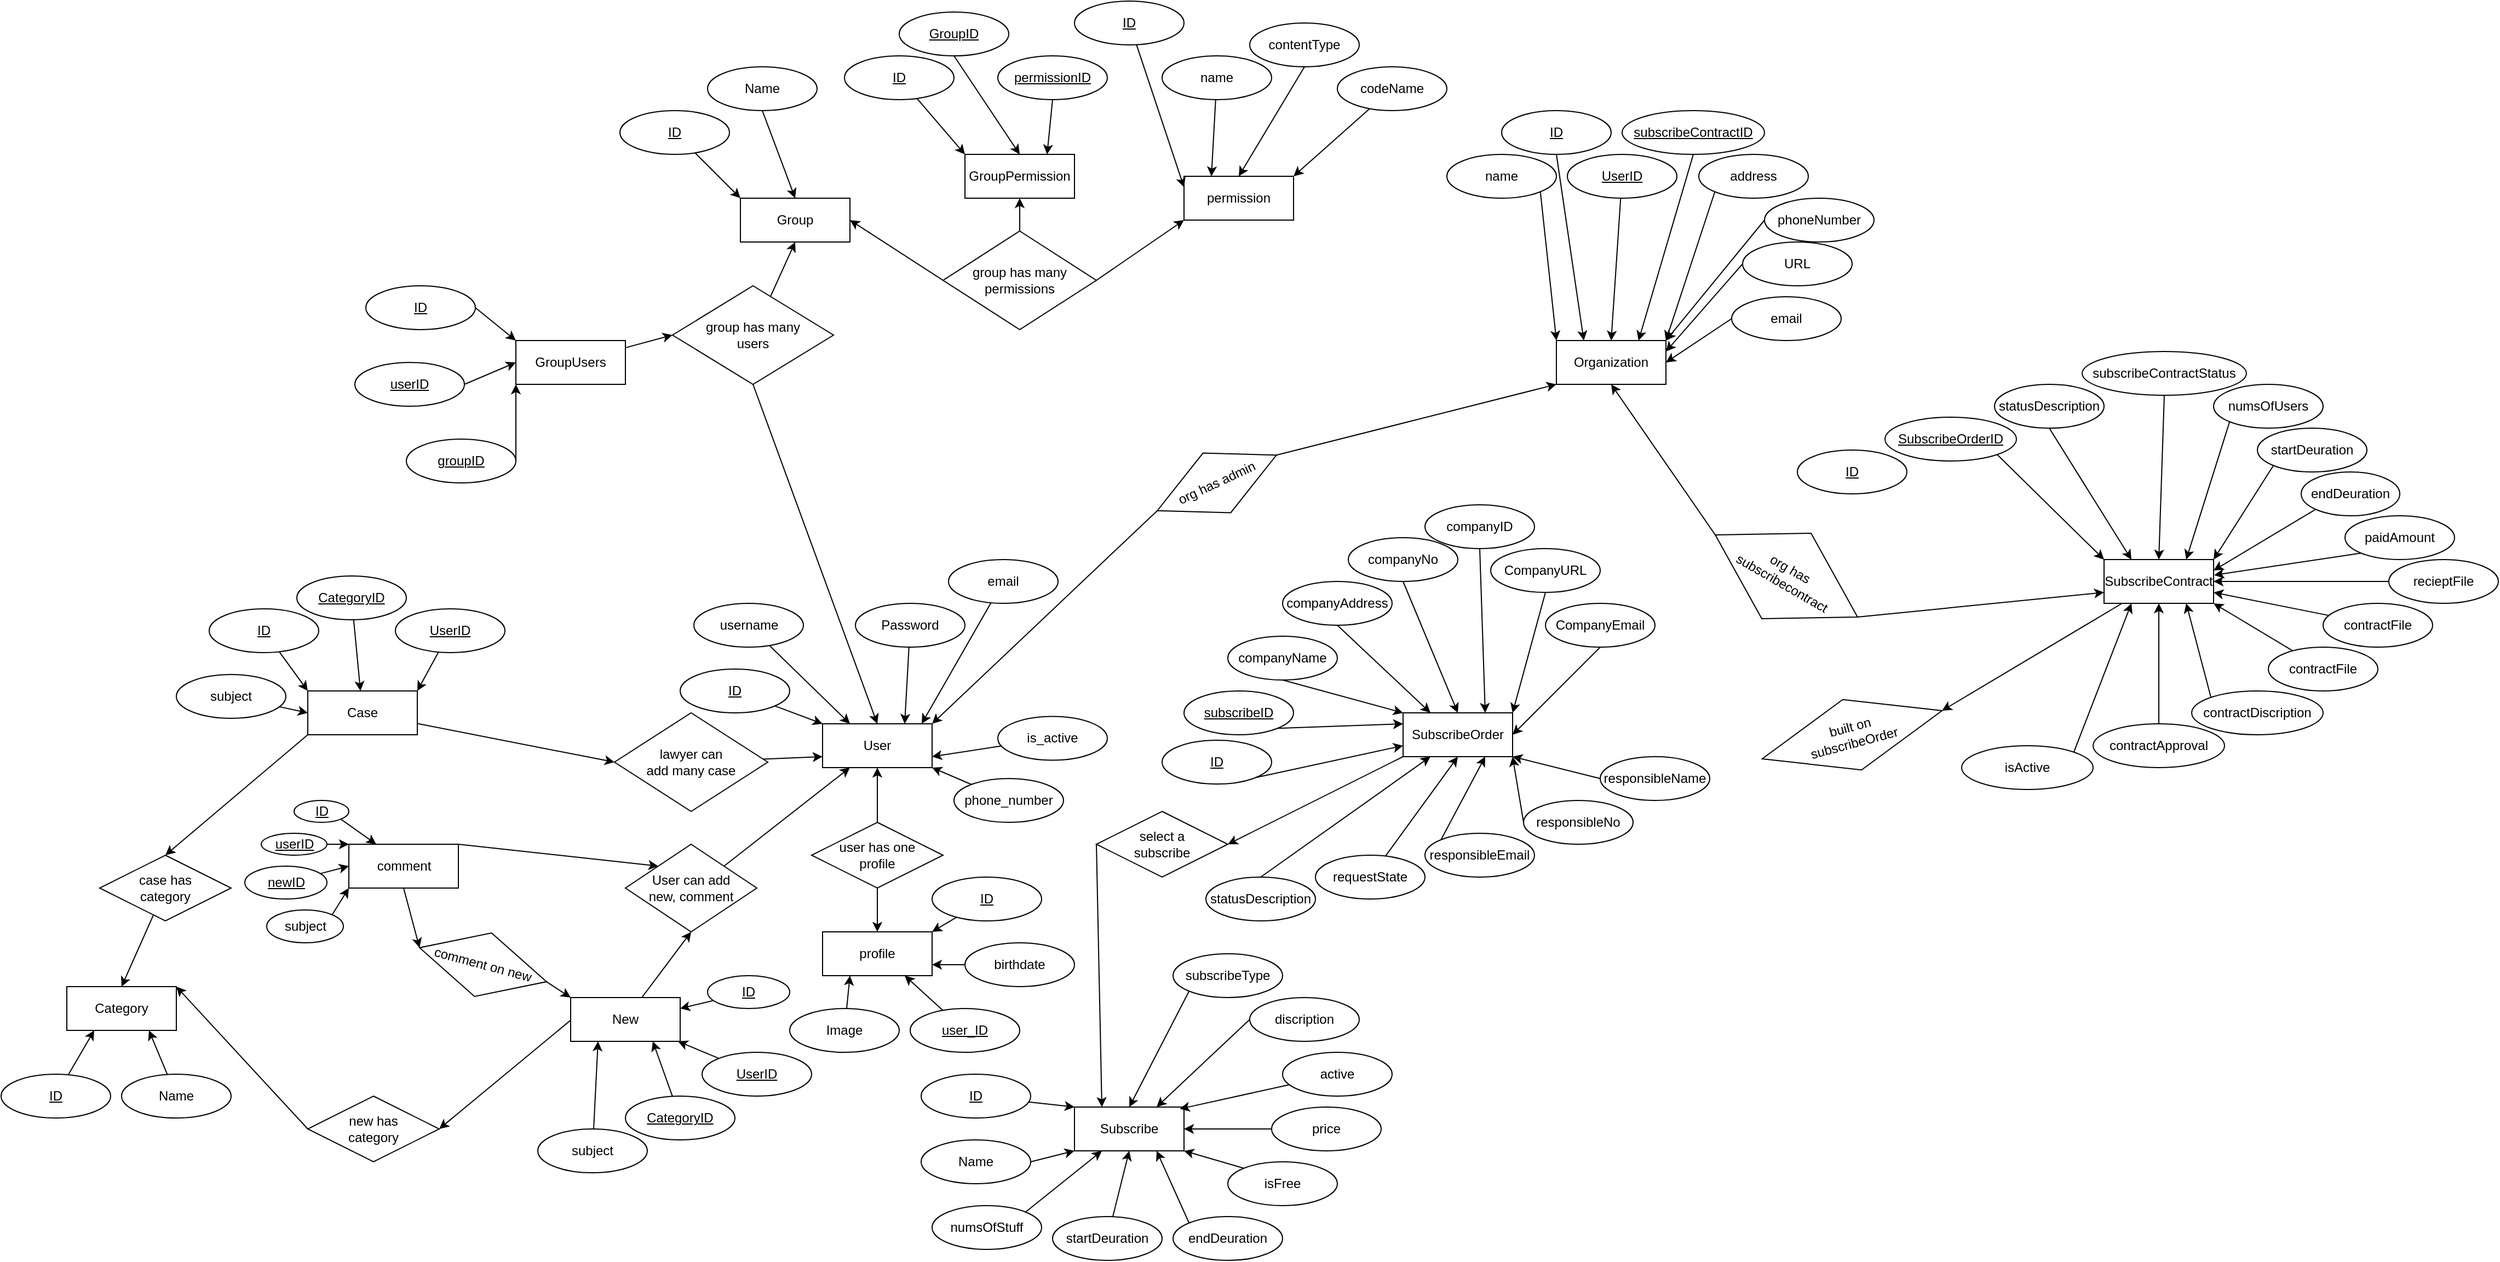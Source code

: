 <mxfile>
    <diagram id="m4U1splTIUGJi3qpmaLP" name="Page-1">
        <mxGraphModel dx="1080" dy="1290" grid="1" gridSize="10" guides="1" tooltips="1" connect="1" arrows="1" fold="1" page="1" pageScale="1" pageWidth="850" pageHeight="1100" math="0" shadow="0">
            <root>
                <mxCell id="0"/>
                <mxCell id="1" parent="0"/>
                <mxCell id="2" value="User" style="whiteSpace=wrap;html=1;align=center;" parent="1" vertex="1">
                    <mxGeometry x="210" y="290" width="100" height="40" as="geometry"/>
                </mxCell>
                <mxCell id="4" style="edgeStyle=none;html=1;entryX=0;entryY=0;entryDx=0;entryDy=0;" parent="1" source="3" target="2" edge="1">
                    <mxGeometry relative="1" as="geometry"/>
                </mxCell>
                <mxCell id="3" value="ID" style="ellipse;whiteSpace=wrap;html=1;align=center;fontStyle=4;" parent="1" vertex="1">
                    <mxGeometry x="80" y="240" width="100" height="40" as="geometry"/>
                </mxCell>
                <mxCell id="6" style="edgeStyle=none;html=1;entryX=0.25;entryY=0;entryDx=0;entryDy=0;" parent="1" source="5" target="2" edge="1">
                    <mxGeometry relative="1" as="geometry"/>
                </mxCell>
                <mxCell id="5" value="username" style="ellipse;whiteSpace=wrap;html=1;align=center;" parent="1" vertex="1">
                    <mxGeometry x="92.5" y="180" width="100" height="40" as="geometry"/>
                </mxCell>
                <mxCell id="8" style="edgeStyle=none;html=1;entryX=0.75;entryY=0;entryDx=0;entryDy=0;" parent="1" source="7" target="2" edge="1">
                    <mxGeometry relative="1" as="geometry"/>
                </mxCell>
                <mxCell id="7" value="Password" style="ellipse;whiteSpace=wrap;html=1;align=center;" parent="1" vertex="1">
                    <mxGeometry x="240" y="180" width="100" height="40" as="geometry"/>
                </mxCell>
                <mxCell id="10" style="edgeStyle=none;html=1;entryX=0.905;entryY=-0.001;entryDx=0;entryDy=0;entryPerimeter=0;" parent="1" source="9" target="2" edge="1">
                    <mxGeometry relative="1" as="geometry"/>
                </mxCell>
                <mxCell id="9" value="email" style="ellipse;whiteSpace=wrap;html=1;align=center;" parent="1" vertex="1">
                    <mxGeometry x="325" y="140" width="100" height="40" as="geometry"/>
                </mxCell>
                <mxCell id="12" style="edgeStyle=none;html=1;entryX=1;entryY=0.75;entryDx=0;entryDy=0;" parent="1" source="11" target="2" edge="1">
                    <mxGeometry relative="1" as="geometry"/>
                </mxCell>
                <mxCell id="11" value="is_active" style="ellipse;whiteSpace=wrap;html=1;align=center;" parent="1" vertex="1">
                    <mxGeometry x="370" y="283.24" width="100" height="40" as="geometry"/>
                </mxCell>
                <mxCell id="16" style="edgeStyle=none;html=1;entryX=1;entryY=1;entryDx=0;entryDy=0;" parent="1" source="13" target="2" edge="1">
                    <mxGeometry relative="1" as="geometry"/>
                </mxCell>
                <mxCell id="13" value="phone_number" style="ellipse;whiteSpace=wrap;html=1;align=center;" parent="1" vertex="1">
                    <mxGeometry x="330" y="340" width="100" height="40" as="geometry"/>
                </mxCell>
                <mxCell id="17" value="profile" style="whiteSpace=wrap;html=1;align=center;" parent="1" vertex="1">
                    <mxGeometry x="210" y="480" width="100" height="40" as="geometry"/>
                </mxCell>
                <mxCell id="19" value="" style="edgeStyle=none;html=1;" parent="1" source="18" target="2" edge="1">
                    <mxGeometry relative="1" as="geometry"/>
                </mxCell>
                <mxCell id="20" value="" style="edgeStyle=none;html=1;" parent="1" source="18" target="17" edge="1">
                    <mxGeometry relative="1" as="geometry"/>
                </mxCell>
                <mxCell id="18" value="user has one &lt;br&gt;profile" style="shape=rhombus;perimeter=rhombusPerimeter;whiteSpace=wrap;html=1;align=center;" parent="1" vertex="1">
                    <mxGeometry x="200" y="380" width="120" height="60" as="geometry"/>
                </mxCell>
                <mxCell id="22" style="edgeStyle=none;html=1;entryX=1;entryY=0;entryDx=0;entryDy=0;" parent="1" source="21" target="17" edge="1">
                    <mxGeometry relative="1" as="geometry"/>
                </mxCell>
                <mxCell id="21" value="ID" style="ellipse;whiteSpace=wrap;html=1;align=center;fontStyle=4;" parent="1" vertex="1">
                    <mxGeometry x="310" y="430" width="100" height="40" as="geometry"/>
                </mxCell>
                <mxCell id="24" style="edgeStyle=none;html=1;entryX=1;entryY=0.75;entryDx=0;entryDy=0;" parent="1" source="23" target="17" edge="1">
                    <mxGeometry relative="1" as="geometry"/>
                </mxCell>
                <mxCell id="23" value="birthdate" style="ellipse;whiteSpace=wrap;html=1;align=center;" parent="1" vertex="1">
                    <mxGeometry x="340" y="490" width="100" height="40" as="geometry"/>
                </mxCell>
                <mxCell id="26" style="edgeStyle=none;html=1;entryX=0.75;entryY=1;entryDx=0;entryDy=0;" parent="1" source="25" target="17" edge="1">
                    <mxGeometry relative="1" as="geometry"/>
                </mxCell>
                <mxCell id="25" value="user_ID" style="ellipse;whiteSpace=wrap;html=1;align=center;fontStyle=4;" parent="1" vertex="1">
                    <mxGeometry x="290" y="550" width="100" height="40" as="geometry"/>
                </mxCell>
                <mxCell id="28" style="edgeStyle=none;html=1;entryX=0.25;entryY=1;entryDx=0;entryDy=0;" parent="1" source="27" target="17" edge="1">
                    <mxGeometry relative="1" as="geometry"/>
                </mxCell>
                <mxCell id="27" value="Image" style="ellipse;whiteSpace=wrap;html=1;align=center;" parent="1" vertex="1">
                    <mxGeometry x="180" y="550" width="100" height="40" as="geometry"/>
                </mxCell>
                <mxCell id="67" style="edgeStyle=none;html=1;entryX=0;entryY=0.5;entryDx=0;entryDy=0;" parent="1" source="54" target="55" edge="1">
                    <mxGeometry relative="1" as="geometry"/>
                </mxCell>
                <mxCell id="75" style="edgeStyle=none;html=1;entryX=0.5;entryY=0;entryDx=0;entryDy=0;exitX=0;exitY=1;exitDx=0;exitDy=0;" parent="1" source="54" target="74" edge="1">
                    <mxGeometry relative="1" as="geometry"/>
                </mxCell>
                <mxCell id="54" value="Case" style="whiteSpace=wrap;html=1;align=center;" parent="1" vertex="1">
                    <mxGeometry x="-260" y="260" width="100" height="40" as="geometry"/>
                </mxCell>
                <mxCell id="68" style="edgeStyle=none;html=1;entryX=0;entryY=0.75;entryDx=0;entryDy=0;" parent="1" source="55" target="2" edge="1">
                    <mxGeometry relative="1" as="geometry"/>
                </mxCell>
                <mxCell id="55" value="lawyer can&lt;br&gt;add many case" style="shape=rhombus;perimeter=rhombusPerimeter;whiteSpace=wrap;html=1;align=center;" parent="1" vertex="1">
                    <mxGeometry x="20" y="280" width="140" height="90" as="geometry"/>
                </mxCell>
                <mxCell id="63" style="edgeStyle=none;html=1;entryX=1;entryY=0;entryDx=0;entryDy=0;" parent="1" source="58" target="54" edge="1">
                    <mxGeometry relative="1" as="geometry"/>
                </mxCell>
                <mxCell id="58" value="UserID" style="ellipse;whiteSpace=wrap;html=1;align=center;fontStyle=4;" parent="1" vertex="1">
                    <mxGeometry x="-180" y="185" width="100" height="40" as="geometry"/>
                </mxCell>
                <mxCell id="64" value="" style="edgeStyle=none;html=1;" parent="1" source="59" target="54" edge="1">
                    <mxGeometry relative="1" as="geometry"/>
                </mxCell>
                <mxCell id="59" value="CategoryID" style="ellipse;whiteSpace=wrap;html=1;align=center;fontStyle=4;" parent="1" vertex="1">
                    <mxGeometry x="-270" y="155" width="100" height="40" as="geometry"/>
                </mxCell>
                <mxCell id="65" style="edgeStyle=none;html=1;entryX=0;entryY=0;entryDx=0;entryDy=0;" parent="1" source="60" target="54" edge="1">
                    <mxGeometry relative="1" as="geometry"/>
                </mxCell>
                <mxCell id="60" value="ID" style="ellipse;whiteSpace=wrap;html=1;align=center;fontStyle=4;" parent="1" vertex="1">
                    <mxGeometry x="-350" y="185" width="100" height="40" as="geometry"/>
                </mxCell>
                <mxCell id="66" style="edgeStyle=none;html=1;entryX=0;entryY=0.5;entryDx=0;entryDy=0;" parent="1" source="62" target="54" edge="1">
                    <mxGeometry relative="1" as="geometry"/>
                </mxCell>
                <mxCell id="62" value="subject" style="ellipse;whiteSpace=wrap;html=1;align=center;" parent="1" vertex="1">
                    <mxGeometry x="-380" y="245" width="100" height="40" as="geometry"/>
                </mxCell>
                <mxCell id="69" value="Category" style="whiteSpace=wrap;html=1;align=center;" parent="1" vertex="1">
                    <mxGeometry x="-480" y="530" width="100" height="40" as="geometry"/>
                </mxCell>
                <mxCell id="72" style="edgeStyle=none;html=1;entryX=0.25;entryY=1;entryDx=0;entryDy=0;" parent="1" source="70" target="69" edge="1">
                    <mxGeometry relative="1" as="geometry"/>
                </mxCell>
                <mxCell id="70" value="ID" style="ellipse;whiteSpace=wrap;html=1;align=center;fontStyle=4;" parent="1" vertex="1">
                    <mxGeometry x="-540" y="610" width="100" height="40" as="geometry"/>
                </mxCell>
                <mxCell id="73" style="edgeStyle=none;html=1;entryX=0.75;entryY=1;entryDx=0;entryDy=0;" parent="1" source="71" target="69" edge="1">
                    <mxGeometry relative="1" as="geometry"/>
                </mxCell>
                <mxCell id="71" value="Name" style="ellipse;whiteSpace=wrap;html=1;align=center;" parent="1" vertex="1">
                    <mxGeometry x="-430" y="610" width="100" height="40" as="geometry"/>
                </mxCell>
                <mxCell id="76" style="edgeStyle=none;html=1;entryX=0.5;entryY=0;entryDx=0;entryDy=0;" parent="1" source="74" target="69" edge="1">
                    <mxGeometry relative="1" as="geometry"/>
                </mxCell>
                <mxCell id="74" value="case has&lt;br&gt;category" style="shape=rhombus;perimeter=rhombusPerimeter;whiteSpace=wrap;html=1;align=center;" parent="1" vertex="1">
                    <mxGeometry x="-450" y="410" width="120" height="60" as="geometry"/>
                </mxCell>
                <mxCell id="80" style="edgeStyle=none;html=1;exitX=1;exitY=0;exitDx=0;exitDy=0;entryX=0.25;entryY=1;entryDx=0;entryDy=0;" parent="1" source="77" target="2" edge="1">
                    <mxGeometry relative="1" as="geometry"/>
                </mxCell>
                <mxCell id="77" value="User can add&lt;br&gt;new, comment" style="shape=rhombus;perimeter=rhombusPerimeter;whiteSpace=wrap;html=1;align=center;" parent="1" vertex="1">
                    <mxGeometry x="30" y="400" width="120" height="80" as="geometry"/>
                </mxCell>
                <mxCell id="79" style="edgeStyle=none;html=1;entryX=0.5;entryY=1;entryDx=0;entryDy=0;" parent="1" source="78" target="77" edge="1">
                    <mxGeometry relative="1" as="geometry"/>
                </mxCell>
                <mxCell id="92" style="edgeStyle=none;html=1;exitX=0.25;exitY=0;exitDx=0;exitDy=0;entryX=1;entryY=0.5;entryDx=0;entryDy=0;" parent="1" source="78" target="89" edge="1">
                    <mxGeometry relative="1" as="geometry"/>
                </mxCell>
                <mxCell id="78" value="New" style="whiteSpace=wrap;html=1;align=center;" parent="1" vertex="1">
                    <mxGeometry x="-20" y="540" width="100" height="40" as="geometry"/>
                </mxCell>
                <mxCell id="85" style="edgeStyle=none;html=1;entryX=1;entryY=0.25;entryDx=0;entryDy=0;" parent="1" source="81" target="78" edge="1">
                    <mxGeometry relative="1" as="geometry"/>
                </mxCell>
                <mxCell id="81" value="ID" style="ellipse;whiteSpace=wrap;html=1;align=center;fontStyle=4;" parent="1" vertex="1">
                    <mxGeometry x="105" y="520" width="75" height="30" as="geometry"/>
                </mxCell>
                <mxCell id="86" style="edgeStyle=none;html=1;" parent="1" source="82" target="78" edge="1">
                    <mxGeometry relative="1" as="geometry"/>
                </mxCell>
                <mxCell id="82" value="UserID" style="ellipse;whiteSpace=wrap;html=1;align=center;fontStyle=4;" parent="1" vertex="1">
                    <mxGeometry x="100" y="590" width="100" height="40" as="geometry"/>
                </mxCell>
                <mxCell id="87" style="edgeStyle=none;html=1;entryX=0.75;entryY=1;entryDx=0;entryDy=0;" parent="1" source="83" target="78" edge="1">
                    <mxGeometry relative="1" as="geometry"/>
                </mxCell>
                <mxCell id="83" value="CategoryID" style="ellipse;whiteSpace=wrap;html=1;align=center;fontStyle=4;" parent="1" vertex="1">
                    <mxGeometry x="30" y="630" width="100" height="40" as="geometry"/>
                </mxCell>
                <mxCell id="88" style="edgeStyle=none;html=1;entryX=0.25;entryY=1;entryDx=0;entryDy=0;" parent="1" source="84" target="78" edge="1">
                    <mxGeometry relative="1" as="geometry"/>
                </mxCell>
                <mxCell id="84" value="subject" style="ellipse;whiteSpace=wrap;html=1;align=center;" parent="1" vertex="1">
                    <mxGeometry x="-50" y="660" width="100" height="40" as="geometry"/>
                </mxCell>
                <mxCell id="93" style="edgeStyle=none;html=1;exitX=0;exitY=0.5;exitDx=0;exitDy=0;entryX=1;entryY=0;entryDx=0;entryDy=0;" parent="1" source="89" target="69" edge="1">
                    <mxGeometry relative="1" as="geometry"/>
                </mxCell>
                <mxCell id="89" value="new has&lt;br&gt;category" style="shape=rhombus;perimeter=rhombusPerimeter;whiteSpace=wrap;html=1;align=center;" parent="1" vertex="1">
                    <mxGeometry x="-260" y="630" width="120" height="60" as="geometry"/>
                </mxCell>
                <mxCell id="94" value="Subscribe" style="whiteSpace=wrap;html=1;align=center;" parent="1" vertex="1">
                    <mxGeometry x="440" y="640" width="100" height="40" as="geometry"/>
                </mxCell>
                <mxCell id="108" style="edgeStyle=none;html=1;exitX=0;exitY=0.5;exitDx=0;exitDy=0;entryX=0.75;entryY=0;entryDx=0;entryDy=0;" parent="1" source="95" target="94" edge="1">
                    <mxGeometry relative="1" as="geometry"/>
                </mxCell>
                <mxCell id="95" value="discription" style="ellipse;whiteSpace=wrap;html=1;align=center;" parent="1" vertex="1">
                    <mxGeometry x="600" y="540" width="100" height="40" as="geometry"/>
                </mxCell>
                <mxCell id="109" style="edgeStyle=none;html=1;entryX=0.962;entryY=0.042;entryDx=0;entryDy=0;entryPerimeter=0;" parent="1" source="96" target="94" edge="1">
                    <mxGeometry relative="1" as="geometry"/>
                </mxCell>
                <mxCell id="96" value="active" style="ellipse;whiteSpace=wrap;html=1;align=center;" parent="1" vertex="1">
                    <mxGeometry x="630" y="590" width="100" height="40" as="geometry"/>
                </mxCell>
                <mxCell id="110" style="edgeStyle=none;html=1;entryX=1;entryY=0.5;entryDx=0;entryDy=0;" parent="1" source="97" target="94" edge="1">
                    <mxGeometry relative="1" as="geometry"/>
                </mxCell>
                <mxCell id="97" value="price" style="ellipse;whiteSpace=wrap;html=1;align=center;" parent="1" vertex="1">
                    <mxGeometry x="620" y="640" width="100" height="40" as="geometry"/>
                </mxCell>
                <mxCell id="111" style="edgeStyle=none;html=1;exitX=0;exitY=0;exitDx=0;exitDy=0;entryX=1;entryY=1;entryDx=0;entryDy=0;" parent="1" source="98" target="94" edge="1">
                    <mxGeometry relative="1" as="geometry"/>
                </mxCell>
                <mxCell id="98" value="isFree" style="ellipse;whiteSpace=wrap;html=1;align=center;" parent="1" vertex="1">
                    <mxGeometry x="580" y="690" width="100" height="40" as="geometry"/>
                </mxCell>
                <mxCell id="112" style="edgeStyle=none;html=1;exitX=0;exitY=0;exitDx=0;exitDy=0;entryX=0.75;entryY=1;entryDx=0;entryDy=0;" parent="1" source="99" target="94" edge="1">
                    <mxGeometry relative="1" as="geometry"/>
                </mxCell>
                <mxCell id="99" value="endDeuration" style="ellipse;whiteSpace=wrap;html=1;align=center;" parent="1" vertex="1">
                    <mxGeometry x="530" y="740" width="100" height="40" as="geometry"/>
                </mxCell>
                <mxCell id="113" style="edgeStyle=none;html=1;entryX=0.5;entryY=1;entryDx=0;entryDy=0;" parent="1" source="100" target="94" edge="1">
                    <mxGeometry relative="1" as="geometry"/>
                </mxCell>
                <mxCell id="100" value="startDeuration" style="ellipse;whiteSpace=wrap;html=1;align=center;" parent="1" vertex="1">
                    <mxGeometry x="420" y="740" width="100" height="40" as="geometry"/>
                </mxCell>
                <mxCell id="114" style="edgeStyle=none;html=1;exitX=1;exitY=0;exitDx=0;exitDy=0;entryX=0.25;entryY=1;entryDx=0;entryDy=0;" parent="1" source="101" target="94" edge="1">
                    <mxGeometry relative="1" as="geometry"/>
                </mxCell>
                <mxCell id="101" value="numsOfStuff" style="ellipse;whiteSpace=wrap;html=1;align=center;" parent="1" vertex="1">
                    <mxGeometry x="310" y="730" width="100" height="40" as="geometry"/>
                </mxCell>
                <mxCell id="107" style="edgeStyle=none;html=1;exitX=0;exitY=1;exitDx=0;exitDy=0;entryX=0.5;entryY=0;entryDx=0;entryDy=0;" parent="1" source="102" target="94" edge="1">
                    <mxGeometry relative="1" as="geometry"/>
                </mxCell>
                <mxCell id="102" value="subscribeType" style="ellipse;whiteSpace=wrap;html=1;align=center;" parent="1" vertex="1">
                    <mxGeometry x="530" y="500" width="100" height="40" as="geometry"/>
                </mxCell>
                <mxCell id="115" style="edgeStyle=none;html=1;exitX=1;exitY=0.5;exitDx=0;exitDy=0;entryX=0;entryY=1;entryDx=0;entryDy=0;" parent="1" source="103" target="94" edge="1">
                    <mxGeometry relative="1" as="geometry"/>
                </mxCell>
                <mxCell id="103" value="Name" style="ellipse;whiteSpace=wrap;html=1;align=center;" parent="1" vertex="1">
                    <mxGeometry x="300" y="670" width="100" height="40" as="geometry"/>
                </mxCell>
                <mxCell id="106" style="edgeStyle=none;html=1;entryX=0;entryY=0;entryDx=0;entryDy=0;" parent="1" source="105" target="94" edge="1">
                    <mxGeometry relative="1" as="geometry"/>
                </mxCell>
                <mxCell id="105" value="ID" style="ellipse;whiteSpace=wrap;html=1;align=center;fontStyle=4;" parent="1" vertex="1">
                    <mxGeometry x="300" y="610" width="100" height="40" as="geometry"/>
                </mxCell>
                <mxCell id="145" style="edgeStyle=none;html=1;exitX=0;exitY=1;exitDx=0;exitDy=0;entryX=1;entryY=0.5;entryDx=0;entryDy=0;" parent="1" source="116" target="144" edge="1">
                    <mxGeometry relative="1" as="geometry"/>
                </mxCell>
                <mxCell id="116" value="SubscribeOrder" style="whiteSpace=wrap;html=1;align=center;" parent="1" vertex="1">
                    <mxGeometry x="740" y="280" width="100" height="40" as="geometry"/>
                </mxCell>
                <mxCell id="143" style="edgeStyle=none;html=1;exitX=1;exitY=1;exitDx=0;exitDy=0;entryX=0;entryY=0.75;entryDx=0;entryDy=0;" parent="1" source="117" target="116" edge="1">
                    <mxGeometry relative="1" as="geometry"/>
                </mxCell>
                <mxCell id="117" value="ID" style="ellipse;whiteSpace=wrap;html=1;align=center;fontStyle=4;" parent="1" vertex="1">
                    <mxGeometry x="520" y="305" width="100" height="40" as="geometry"/>
                </mxCell>
                <mxCell id="142" style="edgeStyle=none;html=1;exitX=1;exitY=1;exitDx=0;exitDy=0;entryX=0;entryY=0.25;entryDx=0;entryDy=0;" parent="1" source="118" target="116" edge="1">
                    <mxGeometry relative="1" as="geometry"/>
                </mxCell>
                <mxCell id="118" value="subscribeID" style="ellipse;whiteSpace=wrap;html=1;align=center;fontStyle=4;" parent="1" vertex="1">
                    <mxGeometry x="540" y="260" width="100" height="40" as="geometry"/>
                </mxCell>
                <mxCell id="141" style="edgeStyle=none;html=1;exitX=0.5;exitY=1;exitDx=0;exitDy=0;entryX=0;entryY=0;entryDx=0;entryDy=0;" parent="1" source="119" target="116" edge="1">
                    <mxGeometry relative="1" as="geometry"/>
                </mxCell>
                <mxCell id="119" value="companyName" style="ellipse;whiteSpace=wrap;html=1;align=center;" parent="1" vertex="1">
                    <mxGeometry x="580" y="210" width="100" height="40" as="geometry"/>
                </mxCell>
                <mxCell id="140" style="edgeStyle=none;html=1;exitX=0.5;exitY=1;exitDx=0;exitDy=0;entryX=0.25;entryY=0;entryDx=0;entryDy=0;" parent="1" source="120" target="116" edge="1">
                    <mxGeometry relative="1" as="geometry"/>
                </mxCell>
                <mxCell id="120" value="companyAddress" style="ellipse;whiteSpace=wrap;html=1;align=center;" parent="1" vertex="1">
                    <mxGeometry x="630" y="160" width="100" height="40" as="geometry"/>
                </mxCell>
                <mxCell id="131" style="edgeStyle=none;html=1;exitX=0.5;exitY=1;exitDx=0;exitDy=0;entryX=0.5;entryY=0;entryDx=0;entryDy=0;" parent="1" source="121" target="116" edge="1">
                    <mxGeometry relative="1" as="geometry"/>
                </mxCell>
                <mxCell id="121" value="companyNo" style="ellipse;whiteSpace=wrap;html=1;align=center;" parent="1" vertex="1">
                    <mxGeometry x="690" y="120" width="100" height="40" as="geometry"/>
                </mxCell>
                <mxCell id="132" style="edgeStyle=none;html=1;exitX=0.5;exitY=1;exitDx=0;exitDy=0;entryX=0.75;entryY=0;entryDx=0;entryDy=0;" parent="1" source="122" target="116" edge="1">
                    <mxGeometry relative="1" as="geometry"/>
                </mxCell>
                <mxCell id="122" value="companyID" style="ellipse;whiteSpace=wrap;html=1;align=center;" parent="1" vertex="1">
                    <mxGeometry x="760" y="90" width="100" height="40" as="geometry"/>
                </mxCell>
                <mxCell id="133" style="edgeStyle=none;html=1;exitX=0.5;exitY=1;exitDx=0;exitDy=0;entryX=1;entryY=0;entryDx=0;entryDy=0;" parent="1" source="123" target="116" edge="1">
                    <mxGeometry relative="1" as="geometry"/>
                </mxCell>
                <mxCell id="123" value="CompanyURL" style="ellipse;whiteSpace=wrap;html=1;align=center;" parent="1" vertex="1">
                    <mxGeometry x="820" y="130" width="100" height="40" as="geometry"/>
                </mxCell>
                <mxCell id="134" style="edgeStyle=none;html=1;exitX=0.5;exitY=1;exitDx=0;exitDy=0;entryX=1;entryY=0.5;entryDx=0;entryDy=0;" parent="1" source="124" target="116" edge="1">
                    <mxGeometry relative="1" as="geometry"/>
                </mxCell>
                <mxCell id="124" value="CompanyEmail" style="ellipse;whiteSpace=wrap;html=1;align=center;" parent="1" vertex="1">
                    <mxGeometry x="870" y="180" width="100" height="40" as="geometry"/>
                </mxCell>
                <mxCell id="135" style="edgeStyle=none;html=1;exitX=0;exitY=0.5;exitDx=0;exitDy=0;entryX=1;entryY=1;entryDx=0;entryDy=0;" parent="1" source="125" target="116" edge="1">
                    <mxGeometry relative="1" as="geometry"/>
                </mxCell>
                <mxCell id="125" value="responsibleName" style="ellipse;whiteSpace=wrap;html=1;align=center;" parent="1" vertex="1">
                    <mxGeometry x="920" y="320" width="100" height="40" as="geometry"/>
                </mxCell>
                <mxCell id="136" style="edgeStyle=none;html=1;exitX=0;exitY=0.5;exitDx=0;exitDy=0;entryX=1;entryY=1;entryDx=0;entryDy=0;" parent="1" source="126" target="116" edge="1">
                    <mxGeometry relative="1" as="geometry"/>
                </mxCell>
                <mxCell id="126" value="responsibleNo" style="ellipse;whiteSpace=wrap;html=1;align=center;" parent="1" vertex="1">
                    <mxGeometry x="850" y="360" width="100" height="40" as="geometry"/>
                </mxCell>
                <mxCell id="137" style="edgeStyle=none;html=1;exitX=0;exitY=0;exitDx=0;exitDy=0;entryX=0.75;entryY=1;entryDx=0;entryDy=0;" parent="1" source="127" target="116" edge="1">
                    <mxGeometry relative="1" as="geometry"/>
                </mxCell>
                <mxCell id="127" value="responsibleEmail" style="ellipse;whiteSpace=wrap;html=1;align=center;" parent="1" vertex="1">
                    <mxGeometry x="760" y="390" width="100" height="40" as="geometry"/>
                </mxCell>
                <mxCell id="138" style="edgeStyle=none;html=1;entryX=0.5;entryY=1;entryDx=0;entryDy=0;" parent="1" source="128" target="116" edge="1">
                    <mxGeometry relative="1" as="geometry"/>
                </mxCell>
                <mxCell id="128" value="requestState" style="ellipse;whiteSpace=wrap;html=1;align=center;" parent="1" vertex="1">
                    <mxGeometry x="660" y="410" width="100" height="40" as="geometry"/>
                </mxCell>
                <mxCell id="139" style="edgeStyle=none;html=1;exitX=0.5;exitY=0;exitDx=0;exitDy=0;entryX=0.25;entryY=1;entryDx=0;entryDy=0;" parent="1" source="130" target="116" edge="1">
                    <mxGeometry relative="1" as="geometry"/>
                </mxCell>
                <mxCell id="130" value="statusDescription" style="ellipse;whiteSpace=wrap;html=1;align=center;" parent="1" vertex="1">
                    <mxGeometry x="560" y="430" width="100" height="40" as="geometry"/>
                </mxCell>
                <mxCell id="146" style="edgeStyle=none;html=1;exitX=0;exitY=0.5;exitDx=0;exitDy=0;entryX=0.25;entryY=0;entryDx=0;entryDy=0;" parent="1" source="144" target="94" edge="1">
                    <mxGeometry relative="1" as="geometry"/>
                </mxCell>
                <mxCell id="144" value="select a&lt;br&gt;subscribe" style="shape=rhombus;perimeter=rhombusPerimeter;whiteSpace=wrap;html=1;align=center;" parent="1" vertex="1">
                    <mxGeometry x="460" y="370" width="120" height="60" as="geometry"/>
                </mxCell>
                <mxCell id="176" style="edgeStyle=none;html=1;entryX=1;entryY=0.5;entryDx=0;entryDy=0;" parent="1" source="147" target="175" edge="1">
                    <mxGeometry relative="1" as="geometry"/>
                </mxCell>
                <mxCell id="147" value="SubscribeContract" style="whiteSpace=wrap;html=1;align=center;" parent="1" vertex="1">
                    <mxGeometry x="1380" y="140" width="100" height="40" as="geometry"/>
                </mxCell>
                <mxCell id="148" value="ID" style="ellipse;whiteSpace=wrap;html=1;align=center;fontStyle=4;" parent="1" vertex="1">
                    <mxGeometry x="1100" y="40" width="100" height="40" as="geometry"/>
                </mxCell>
                <mxCell id="174" style="edgeStyle=none;html=1;exitX=1;exitY=1;exitDx=0;exitDy=0;entryX=0;entryY=0;entryDx=0;entryDy=0;" parent="1" source="149" target="147" edge="1">
                    <mxGeometry relative="1" as="geometry"/>
                </mxCell>
                <mxCell id="149" value="SubscribeOrderID" style="ellipse;whiteSpace=wrap;html=1;align=center;fontStyle=4;" parent="1" vertex="1">
                    <mxGeometry x="1180" y="10" width="120" height="40" as="geometry"/>
                </mxCell>
                <mxCell id="173" style="edgeStyle=none;html=1;exitX=0.5;exitY=1;exitDx=0;exitDy=0;entryX=0.25;entryY=0;entryDx=0;entryDy=0;" parent="1" source="150" target="147" edge="1">
                    <mxGeometry relative="1" as="geometry"/>
                </mxCell>
                <mxCell id="150" value="statusDescription" style="ellipse;whiteSpace=wrap;html=1;align=center;" parent="1" vertex="1">
                    <mxGeometry x="1280" y="-20" width="100" height="40" as="geometry"/>
                </mxCell>
                <mxCell id="172" style="edgeStyle=none;html=1;exitX=0.5;exitY=1;exitDx=0;exitDy=0;entryX=0.5;entryY=0;entryDx=0;entryDy=0;" parent="1" source="151" target="147" edge="1">
                    <mxGeometry relative="1" as="geometry"/>
                </mxCell>
                <mxCell id="151" value="subscribeContractStatus" style="ellipse;whiteSpace=wrap;html=1;align=center;" parent="1" vertex="1">
                    <mxGeometry x="1360" y="-50" width="150" height="40" as="geometry"/>
                </mxCell>
                <mxCell id="162" style="edgeStyle=none;html=1;exitX=0;exitY=1;exitDx=0;exitDy=0;entryX=0.75;entryY=0;entryDx=0;entryDy=0;" parent="1" source="152" target="147" edge="1">
                    <mxGeometry relative="1" as="geometry"/>
                </mxCell>
                <mxCell id="152" value="numsOfUsers" style="ellipse;whiteSpace=wrap;html=1;align=center;" parent="1" vertex="1">
                    <mxGeometry x="1480" y="-20" width="100" height="40" as="geometry"/>
                </mxCell>
                <mxCell id="163" style="edgeStyle=none;html=1;exitX=0;exitY=1;exitDx=0;exitDy=0;entryX=1;entryY=0;entryDx=0;entryDy=0;" parent="1" source="153" target="147" edge="1">
                    <mxGeometry relative="1" as="geometry"/>
                </mxCell>
                <mxCell id="153" value="startDeuration&lt;span style=&quot;color: rgba(0, 0, 0, 0); font-family: monospace; font-size: 0px; text-align: start;&quot;&gt;%3CmxGraphModel%3E%3Croot%3E%3CmxCell%20id%3D%220%22%2F%3E%3CmxCell%20id%3D%221%22%20parent%3D%220%22%2F%3E%3CmxCell%20id%3D%222%22%20value%3D%22requestState%22%20style%3D%22ellipse%3BwhiteSpace%3Dwrap%3Bhtml%3D1%3Balign%3Dcenter%3B%22%20vertex%3D%221%22%20parent%3D%221%22%3E%3CmxGeometry%20x%3D%22780%22%20y%3D%22410%22%20width%3D%22100%22%20height%3D%2240%22%20as%3D%22geometry%22%2F%3E%3C%2FmxCell%3E%3C%2Froot%3E%3C%2FmxGraphModel%3E&lt;/span&gt;" style="ellipse;whiteSpace=wrap;html=1;align=center;" parent="1" vertex="1">
                    <mxGeometry x="1520" y="20" width="100" height="40" as="geometry"/>
                </mxCell>
                <mxCell id="164" style="edgeStyle=none;html=1;exitX=0;exitY=1;exitDx=0;exitDy=0;entryX=1;entryY=0.25;entryDx=0;entryDy=0;" parent="1" source="154" target="147" edge="1">
                    <mxGeometry relative="1" as="geometry"/>
                </mxCell>
                <mxCell id="154" value="endDeuration" style="ellipse;whiteSpace=wrap;html=1;align=center;" parent="1" vertex="1">
                    <mxGeometry x="1560" y="60" width="90" height="40" as="geometry"/>
                </mxCell>
                <mxCell id="165" style="edgeStyle=none;html=1;exitX=0;exitY=1;exitDx=0;exitDy=0;entryX=1.005;entryY=0.355;entryDx=0;entryDy=0;entryPerimeter=0;" parent="1" source="155" target="147" edge="1">
                    <mxGeometry relative="1" as="geometry"/>
                </mxCell>
                <mxCell id="155" value="paidAmount" style="ellipse;whiteSpace=wrap;html=1;align=center;" parent="1" vertex="1">
                    <mxGeometry x="1600" y="100" width="100" height="40" as="geometry"/>
                </mxCell>
                <mxCell id="166" style="edgeStyle=none;html=1;entryX=1;entryY=0.5;entryDx=0;entryDy=0;" parent="1" source="156" target="147" edge="1">
                    <mxGeometry relative="1" as="geometry"/>
                </mxCell>
                <mxCell id="156" value="recieptFile" style="ellipse;whiteSpace=wrap;html=1;align=center;" parent="1" vertex="1">
                    <mxGeometry x="1640" y="140" width="100" height="40" as="geometry"/>
                </mxCell>
                <mxCell id="167" style="edgeStyle=none;html=1;entryX=1;entryY=0.75;entryDx=0;entryDy=0;" parent="1" source="157" target="147" edge="1">
                    <mxGeometry relative="1" as="geometry"/>
                </mxCell>
                <mxCell id="157" value="contractFile" style="ellipse;whiteSpace=wrap;html=1;align=center;" parent="1" vertex="1">
                    <mxGeometry x="1580" y="180" width="100" height="40" as="geometry"/>
                </mxCell>
                <mxCell id="168" style="edgeStyle=none;html=1;entryX=1;entryY=1;entryDx=0;entryDy=0;" parent="1" source="158" target="147" edge="1">
                    <mxGeometry relative="1" as="geometry"/>
                </mxCell>
                <mxCell id="158" value="contractFile" style="ellipse;whiteSpace=wrap;html=1;align=center;" parent="1" vertex="1">
                    <mxGeometry x="1530" y="220" width="100" height="40" as="geometry"/>
                </mxCell>
                <mxCell id="169" style="edgeStyle=none;html=1;exitX=0;exitY=0;exitDx=0;exitDy=0;entryX=0.75;entryY=1;entryDx=0;entryDy=0;" parent="1" source="159" target="147" edge="1">
                    <mxGeometry relative="1" as="geometry"/>
                </mxCell>
                <mxCell id="159" value="contractDiscription" style="ellipse;whiteSpace=wrap;html=1;align=center;" parent="1" vertex="1">
                    <mxGeometry x="1460" y="260" width="120" height="40" as="geometry"/>
                </mxCell>
                <mxCell id="170" style="edgeStyle=none;html=1;entryX=0.5;entryY=1;entryDx=0;entryDy=0;" parent="1" source="160" target="147" edge="1">
                    <mxGeometry relative="1" as="geometry"/>
                </mxCell>
                <mxCell id="160" value="contractApproval" style="ellipse;whiteSpace=wrap;html=1;align=center;" parent="1" vertex="1">
                    <mxGeometry x="1370" y="290" width="120" height="40" as="geometry"/>
                </mxCell>
                <mxCell id="171" style="edgeStyle=none;html=1;exitX=1;exitY=0;exitDx=0;exitDy=0;entryX=0.25;entryY=1;entryDx=0;entryDy=0;" parent="1" source="161" target="147" edge="1">
                    <mxGeometry relative="1" as="geometry"/>
                </mxCell>
                <mxCell id="161" value="isActive" style="ellipse;whiteSpace=wrap;html=1;align=center;" parent="1" vertex="1">
                    <mxGeometry x="1250" y="310" width="120" height="40" as="geometry"/>
                </mxCell>
                <mxCell id="175" value="built on&lt;br&gt;subscribeOrder" style="shape=rhombus;perimeter=rhombusPerimeter;whiteSpace=wrap;html=1;align=center;rotation=-15;" parent="1" vertex="1">
                    <mxGeometry x="1065" y="266.77" width="170" height="66.47" as="geometry"/>
                </mxCell>
                <mxCell id="178" value="Organization" style="whiteSpace=wrap;html=1;align=center;" parent="1" vertex="1">
                    <mxGeometry x="880" y="-60" width="100" height="40" as="geometry"/>
                </mxCell>
                <mxCell id="187" style="edgeStyle=none;html=1;entryX=0.5;entryY=0;entryDx=0;entryDy=0;" parent="1" source="179" target="178" edge="1">
                    <mxGeometry relative="1" as="geometry"/>
                </mxCell>
                <mxCell id="179" value="UserID" style="ellipse;whiteSpace=wrap;html=1;align=center;fontStyle=4;" parent="1" vertex="1">
                    <mxGeometry x="890" y="-230" width="100" height="40" as="geometry"/>
                </mxCell>
                <mxCell id="188" style="edgeStyle=none;html=1;exitX=0.5;exitY=1;exitDx=0;exitDy=0;entryX=0.25;entryY=0;entryDx=0;entryDy=0;" parent="1" source="180" target="178" edge="1">
                    <mxGeometry relative="1" as="geometry"/>
                </mxCell>
                <mxCell id="180" value="ID" style="ellipse;whiteSpace=wrap;html=1;align=center;fontStyle=4;" parent="1" vertex="1">
                    <mxGeometry x="830" y="-270" width="100" height="40" as="geometry"/>
                </mxCell>
                <mxCell id="190" style="edgeStyle=none;html=1;exitX=0.5;exitY=1;exitDx=0;exitDy=0;entryX=0.75;entryY=0;entryDx=0;entryDy=0;" parent="1" source="181" target="178" edge="1">
                    <mxGeometry relative="1" as="geometry"/>
                </mxCell>
                <mxCell id="181" value="subscribeContractID" style="ellipse;whiteSpace=wrap;html=1;align=center;fontStyle=4;" parent="1" vertex="1">
                    <mxGeometry x="940" y="-270" width="130" height="40" as="geometry"/>
                </mxCell>
                <mxCell id="189" style="edgeStyle=none;html=1;exitX=1;exitY=1;exitDx=0;exitDy=0;entryX=0;entryY=0;entryDx=0;entryDy=0;" parent="1" source="182" target="178" edge="1">
                    <mxGeometry relative="1" as="geometry"/>
                </mxCell>
                <mxCell id="182" value="name" style="ellipse;whiteSpace=wrap;html=1;align=center;" parent="1" vertex="1">
                    <mxGeometry x="780" y="-230" width="100" height="40" as="geometry"/>
                </mxCell>
                <mxCell id="191" style="edgeStyle=none;html=1;exitX=0;exitY=1;exitDx=0;exitDy=0;entryX=1;entryY=0;entryDx=0;entryDy=0;" parent="1" source="183" target="178" edge="1">
                    <mxGeometry relative="1" as="geometry"/>
                </mxCell>
                <mxCell id="183" value="address" style="ellipse;whiteSpace=wrap;html=1;align=center;" parent="1" vertex="1">
                    <mxGeometry x="1010" y="-230" width="100" height="40" as="geometry"/>
                </mxCell>
                <mxCell id="192" style="edgeStyle=none;html=1;exitX=0;exitY=0.5;exitDx=0;exitDy=0;" parent="1" source="184" edge="1">
                    <mxGeometry relative="1" as="geometry">
                        <mxPoint x="980" y="-60" as="targetPoint"/>
                    </mxGeometry>
                </mxCell>
                <mxCell id="184" value="phoneNumber" style="ellipse;whiteSpace=wrap;html=1;align=center;" parent="1" vertex="1">
                    <mxGeometry x="1070" y="-190" width="100" height="40" as="geometry"/>
                </mxCell>
                <mxCell id="193" style="edgeStyle=none;html=1;exitX=0;exitY=0.5;exitDx=0;exitDy=0;entryX=1;entryY=0.25;entryDx=0;entryDy=0;" parent="1" source="185" target="178" edge="1">
                    <mxGeometry relative="1" as="geometry"/>
                </mxCell>
                <mxCell id="185" value="URL" style="ellipse;whiteSpace=wrap;html=1;align=center;" parent="1" vertex="1">
                    <mxGeometry x="1050" y="-150" width="100" height="40" as="geometry"/>
                </mxCell>
                <mxCell id="194" style="edgeStyle=none;html=1;exitX=0;exitY=0.5;exitDx=0;exitDy=0;entryX=1;entryY=0.5;entryDx=0;entryDy=0;" parent="1" source="186" target="178" edge="1">
                    <mxGeometry relative="1" as="geometry"/>
                </mxCell>
                <mxCell id="186" value="email" style="ellipse;whiteSpace=wrap;html=1;align=center;" parent="1" vertex="1">
                    <mxGeometry x="1040" y="-100" width="100" height="40" as="geometry"/>
                </mxCell>
                <mxCell id="197" style="edgeStyle=none;html=1;exitX=0;exitY=0.5;exitDx=0;exitDy=0;entryX=0.5;entryY=1;entryDx=0;entryDy=0;" parent="1" source="195" target="178" edge="1">
                    <mxGeometry relative="1" as="geometry"/>
                </mxCell>
                <mxCell id="198" style="edgeStyle=none;html=1;exitX=1;exitY=0.5;exitDx=0;exitDy=0;entryX=0;entryY=0.75;entryDx=0;entryDy=0;" parent="1" source="195" target="147" edge="1">
                    <mxGeometry relative="1" as="geometry"/>
                </mxCell>
                <mxCell id="195" value="org has&lt;br&gt;subscribecontract" style="shape=rhombus;perimeter=rhombusPerimeter;whiteSpace=wrap;html=1;align=center;rotation=30;" parent="1" vertex="1">
                    <mxGeometry x="1015" y="110" width="150" height="90" as="geometry"/>
                </mxCell>
                <mxCell id="200" style="edgeStyle=none;html=1;entryX=0;entryY=1;entryDx=0;entryDy=0;exitX=1;exitY=0.5;exitDx=0;exitDy=0;" parent="1" source="199" target="178" edge="1">
                    <mxGeometry relative="1" as="geometry"/>
                </mxCell>
                <mxCell id="201" style="edgeStyle=none;html=1;entryX=1;entryY=0;entryDx=0;entryDy=0;exitX=0;exitY=0.5;exitDx=0;exitDy=0;" parent="1" source="199" target="2" edge="1">
                    <mxGeometry relative="1" as="geometry"/>
                </mxCell>
                <mxCell id="199" value="org has admin" style="shape=rhombus;perimeter=rhombusPerimeter;whiteSpace=wrap;html=1;align=center;rotation=-25;" parent="1" vertex="1">
                    <mxGeometry x="510" y="40" width="120" height="60" as="geometry"/>
                </mxCell>
                <mxCell id="211" style="edgeStyle=none;html=1;exitX=1;exitY=0;exitDx=0;exitDy=0;entryX=0;entryY=0;entryDx=0;entryDy=0;" parent="1" source="202" target="77" edge="1">
                    <mxGeometry relative="1" as="geometry"/>
                </mxCell>
                <mxCell id="216" style="edgeStyle=none;html=1;exitX=0.5;exitY=1;exitDx=0;exitDy=0;entryX=0;entryY=0.5;entryDx=0;entryDy=0;" parent="1" source="202" target="212" edge="1">
                    <mxGeometry relative="1" as="geometry"/>
                </mxCell>
                <mxCell id="202" value="comment" style="whiteSpace=wrap;html=1;align=center;" parent="1" vertex="1">
                    <mxGeometry x="-222.5" y="400" width="100" height="40" as="geometry"/>
                </mxCell>
                <mxCell id="207" style="edgeStyle=none;html=1;exitX=1;exitY=1;exitDx=0;exitDy=0;entryX=0.25;entryY=0;entryDx=0;entryDy=0;" parent="1" source="203" target="202" edge="1">
                    <mxGeometry relative="1" as="geometry"/>
                </mxCell>
                <mxCell id="203" value="ID" style="ellipse;whiteSpace=wrap;html=1;align=center;fontStyle=4;" parent="1" vertex="1">
                    <mxGeometry x="-272.5" y="360" width="50" height="20" as="geometry"/>
                </mxCell>
                <mxCell id="208" style="edgeStyle=none;html=1;exitX=1;exitY=0.5;exitDx=0;exitDy=0;entryX=0;entryY=0;entryDx=0;entryDy=0;" parent="1" source="204" target="202" edge="1">
                    <mxGeometry relative="1" as="geometry"/>
                </mxCell>
                <mxCell id="204" value="userID" style="ellipse;whiteSpace=wrap;html=1;align=center;fontStyle=4;" parent="1" vertex="1">
                    <mxGeometry x="-302.5" y="390" width="60" height="20" as="geometry"/>
                </mxCell>
                <mxCell id="209" style="edgeStyle=none;html=1;entryX=0;entryY=0.5;entryDx=0;entryDy=0;" parent="1" source="205" target="202" edge="1">
                    <mxGeometry relative="1" as="geometry"/>
                </mxCell>
                <mxCell id="205" value="newID" style="ellipse;whiteSpace=wrap;html=1;align=center;fontStyle=4;" parent="1" vertex="1">
                    <mxGeometry x="-317.5" y="420" width="75" height="30" as="geometry"/>
                </mxCell>
                <mxCell id="210" style="edgeStyle=none;html=1;exitX=1;exitY=0;exitDx=0;exitDy=0;entryX=0;entryY=1;entryDx=0;entryDy=0;" parent="1" source="206" target="202" edge="1">
                    <mxGeometry relative="1" as="geometry"/>
                </mxCell>
                <mxCell id="206" value="subject" style="ellipse;whiteSpace=wrap;html=1;align=center;" parent="1" vertex="1">
                    <mxGeometry x="-297.5" y="460" width="70" height="30" as="geometry"/>
                </mxCell>
                <mxCell id="213" style="edgeStyle=none;html=1;entryX=0;entryY=0;entryDx=0;entryDy=0;exitX=1;exitY=0.5;exitDx=0;exitDy=0;" parent="1" source="212" target="78" edge="1">
                    <mxGeometry relative="1" as="geometry"/>
                </mxCell>
                <mxCell id="212" value="comment on new" style="shape=rhombus;perimeter=rhombusPerimeter;whiteSpace=wrap;html=1;align=center;rotation=15;" parent="1" vertex="1">
                    <mxGeometry x="-160" y="480" width="120" height="60" as="geometry"/>
                </mxCell>
                <mxCell id="217" value="permission" style="whiteSpace=wrap;html=1;align=center;" parent="1" vertex="1">
                    <mxGeometry x="540" y="-210" width="100" height="40" as="geometry"/>
                </mxCell>
                <mxCell id="223" style="edgeStyle=none;html=1;entryX=0.25;entryY=0;entryDx=0;entryDy=0;" parent="1" source="218" target="217" edge="1">
                    <mxGeometry relative="1" as="geometry"/>
                </mxCell>
                <mxCell id="218" value="name" style="ellipse;whiteSpace=wrap;html=1;align=center;" parent="1" vertex="1">
                    <mxGeometry x="520" y="-320" width="100" height="40" as="geometry"/>
                </mxCell>
                <mxCell id="224" style="edgeStyle=none;html=1;exitX=0.5;exitY=1;exitDx=0;exitDy=0;entryX=0.5;entryY=0;entryDx=0;entryDy=0;" parent="1" source="219" target="217" edge="1">
                    <mxGeometry relative="1" as="geometry"/>
                </mxCell>
                <mxCell id="219" value="contentType" style="ellipse;whiteSpace=wrap;html=1;align=center;" parent="1" vertex="1">
                    <mxGeometry x="600" y="-350" width="100" height="40" as="geometry"/>
                </mxCell>
                <mxCell id="225" style="edgeStyle=none;html=1;entryX=1;entryY=0;entryDx=0;entryDy=0;" parent="1" source="220" target="217" edge="1">
                    <mxGeometry relative="1" as="geometry"/>
                </mxCell>
                <mxCell id="220" value="codeName" style="ellipse;whiteSpace=wrap;html=1;align=center;" parent="1" vertex="1">
                    <mxGeometry x="680" y="-310" width="100" height="40" as="geometry"/>
                </mxCell>
                <mxCell id="222" style="edgeStyle=none;html=1;entryX=0;entryY=0.25;entryDx=0;entryDy=0;" parent="1" source="221" target="217" edge="1">
                    <mxGeometry relative="1" as="geometry"/>
                </mxCell>
                <mxCell id="221" value="ID" style="ellipse;whiteSpace=wrap;html=1;align=center;fontStyle=4;" parent="1" vertex="1">
                    <mxGeometry x="440" y="-370" width="100" height="40" as="geometry"/>
                </mxCell>
                <mxCell id="226" value="Group" style="whiteSpace=wrap;html=1;align=center;" parent="1" vertex="1">
                    <mxGeometry x="135" y="-190" width="100" height="40" as="geometry"/>
                </mxCell>
                <mxCell id="230" style="edgeStyle=none;html=1;entryX=0;entryY=0;entryDx=0;entryDy=0;" parent="1" source="227" target="226" edge="1">
                    <mxGeometry relative="1" as="geometry"/>
                </mxCell>
                <mxCell id="227" value="ID" style="ellipse;whiteSpace=wrap;html=1;align=center;fontStyle=4;" parent="1" vertex="1">
                    <mxGeometry x="25" y="-270" width="100" height="40" as="geometry"/>
                </mxCell>
                <mxCell id="229" style="edgeStyle=none;html=1;entryX=0.5;entryY=0;entryDx=0;entryDy=0;exitX=0.5;exitY=1;exitDx=0;exitDy=0;" parent="1" source="231" target="226" edge="1">
                    <mxGeometry relative="1" as="geometry">
                        <mxPoint x="166.998" y="-270.016" as="sourcePoint"/>
                    </mxGeometry>
                </mxCell>
                <mxCell id="231" value="Name" style="ellipse;whiteSpace=wrap;html=1;align=center;" parent="1" vertex="1">
                    <mxGeometry x="105" y="-310" width="100" height="40" as="geometry"/>
                </mxCell>
                <mxCell id="232" value="GroupPermission" style="whiteSpace=wrap;html=1;align=center;" parent="1" vertex="1">
                    <mxGeometry x="340" y="-230" width="100" height="40" as="geometry"/>
                </mxCell>
                <mxCell id="238" style="edgeStyle=none;html=1;entryX=0;entryY=0;entryDx=0;entryDy=0;" parent="1" source="233" target="232" edge="1">
                    <mxGeometry relative="1" as="geometry"/>
                </mxCell>
                <mxCell id="233" value="ID" style="ellipse;whiteSpace=wrap;html=1;align=center;fontStyle=4;" parent="1" vertex="1">
                    <mxGeometry x="230" y="-320" width="100" height="40" as="geometry"/>
                </mxCell>
                <mxCell id="237" style="edgeStyle=none;html=1;exitX=0.5;exitY=1;exitDx=0;exitDy=0;entryX=0.5;entryY=0;entryDx=0;entryDy=0;" parent="1" source="234" target="232" edge="1">
                    <mxGeometry relative="1" as="geometry"/>
                </mxCell>
                <mxCell id="234" value="GroupID" style="ellipse;whiteSpace=wrap;html=1;align=center;fontStyle=4;" parent="1" vertex="1">
                    <mxGeometry x="280" y="-360" width="100" height="40" as="geometry"/>
                </mxCell>
                <mxCell id="236" style="edgeStyle=none;html=1;exitX=0.5;exitY=1;exitDx=0;exitDy=0;entryX=0.75;entryY=0;entryDx=0;entryDy=0;" parent="1" source="235" target="232" edge="1">
                    <mxGeometry relative="1" as="geometry"/>
                </mxCell>
                <mxCell id="235" value="permissionID" style="ellipse;whiteSpace=wrap;html=1;align=center;fontStyle=4;" parent="1" vertex="1">
                    <mxGeometry x="370" y="-320" width="100" height="40" as="geometry"/>
                </mxCell>
                <mxCell id="240" style="edgeStyle=none;html=1;entryX=0.5;entryY=1;entryDx=0;entryDy=0;" parent="1" target="232" edge="1">
                    <mxGeometry relative="1" as="geometry">
                        <mxPoint x="390" y="-160" as="sourcePoint"/>
                    </mxGeometry>
                </mxCell>
                <mxCell id="241" style="edgeStyle=none;html=1;exitX=1;exitY=0.5;exitDx=0;exitDy=0;entryX=0;entryY=1;entryDx=0;entryDy=0;" parent="1" source="239" target="217" edge="1">
                    <mxGeometry relative="1" as="geometry"/>
                </mxCell>
                <mxCell id="242" style="edgeStyle=none;html=1;exitX=0;exitY=0.5;exitDx=0;exitDy=0;entryX=1;entryY=0.5;entryDx=0;entryDy=0;" parent="1" source="239" target="226" edge="1">
                    <mxGeometry relative="1" as="geometry"/>
                </mxCell>
                <mxCell id="239" value="group has many&lt;br&gt;permissions" style="shape=rhombus;perimeter=rhombusPerimeter;whiteSpace=wrap;html=1;align=center;" parent="1" vertex="1">
                    <mxGeometry x="320" y="-160" width="140" height="90" as="geometry"/>
                </mxCell>
                <mxCell id="252" style="edgeStyle=none;html=1;entryX=0;entryY=0.5;entryDx=0;entryDy=0;" parent="1" source="243" target="250" edge="1">
                    <mxGeometry relative="1" as="geometry"/>
                </mxCell>
                <mxCell id="243" value="GroupUsers" style="whiteSpace=wrap;html=1;align=center;" parent="1" vertex="1">
                    <mxGeometry x="-70" y="-60" width="100" height="40" as="geometry"/>
                </mxCell>
                <mxCell id="247" style="edgeStyle=none;html=1;exitX=1;exitY=0.5;exitDx=0;exitDy=0;entryX=0;entryY=0;entryDx=0;entryDy=0;" parent="1" source="244" target="243" edge="1">
                    <mxGeometry relative="1" as="geometry"/>
                </mxCell>
                <mxCell id="244" value="ID" style="ellipse;whiteSpace=wrap;html=1;align=center;fontStyle=4;" parent="1" vertex="1">
                    <mxGeometry x="-207" y="-110" width="100" height="40" as="geometry"/>
                </mxCell>
                <mxCell id="248" style="edgeStyle=none;html=1;exitX=1;exitY=0.5;exitDx=0;exitDy=0;entryX=0;entryY=0.5;entryDx=0;entryDy=0;" parent="1" source="245" target="243" edge="1">
                    <mxGeometry relative="1" as="geometry"/>
                </mxCell>
                <mxCell id="245" value="userID" style="ellipse;whiteSpace=wrap;html=1;align=center;fontStyle=4;" parent="1" vertex="1">
                    <mxGeometry x="-217" y="-40" width="100" height="40" as="geometry"/>
                </mxCell>
                <mxCell id="249" style="edgeStyle=none;html=1;exitX=1;exitY=0.5;exitDx=0;exitDy=0;entryX=0;entryY=1;entryDx=0;entryDy=0;" parent="1" source="246" target="243" edge="1">
                    <mxGeometry relative="1" as="geometry"/>
                </mxCell>
                <mxCell id="246" value="groupID" style="ellipse;whiteSpace=wrap;html=1;align=center;fontStyle=4;" parent="1" vertex="1">
                    <mxGeometry x="-170" y="30" width="100" height="40" as="geometry"/>
                </mxCell>
                <mxCell id="251" style="edgeStyle=none;html=1;entryX=0.5;entryY=1;entryDx=0;entryDy=0;" parent="1" source="250" target="226" edge="1">
                    <mxGeometry relative="1" as="geometry"/>
                </mxCell>
                <mxCell id="253" style="edgeStyle=none;html=1;exitX=0.5;exitY=1;exitDx=0;exitDy=0;entryX=0.5;entryY=0;entryDx=0;entryDy=0;" parent="1" source="250" target="2" edge="1">
                    <mxGeometry relative="1" as="geometry"/>
                </mxCell>
                <mxCell id="250" value="group has many&lt;br&gt;users" style="shape=rhombus;perimeter=rhombusPerimeter;whiteSpace=wrap;html=1;align=center;" parent="1" vertex="1">
                    <mxGeometry x="73" y="-110" width="147" height="90" as="geometry"/>
                </mxCell>
            </root>
        </mxGraphModel>
    </diagram>
</mxfile>